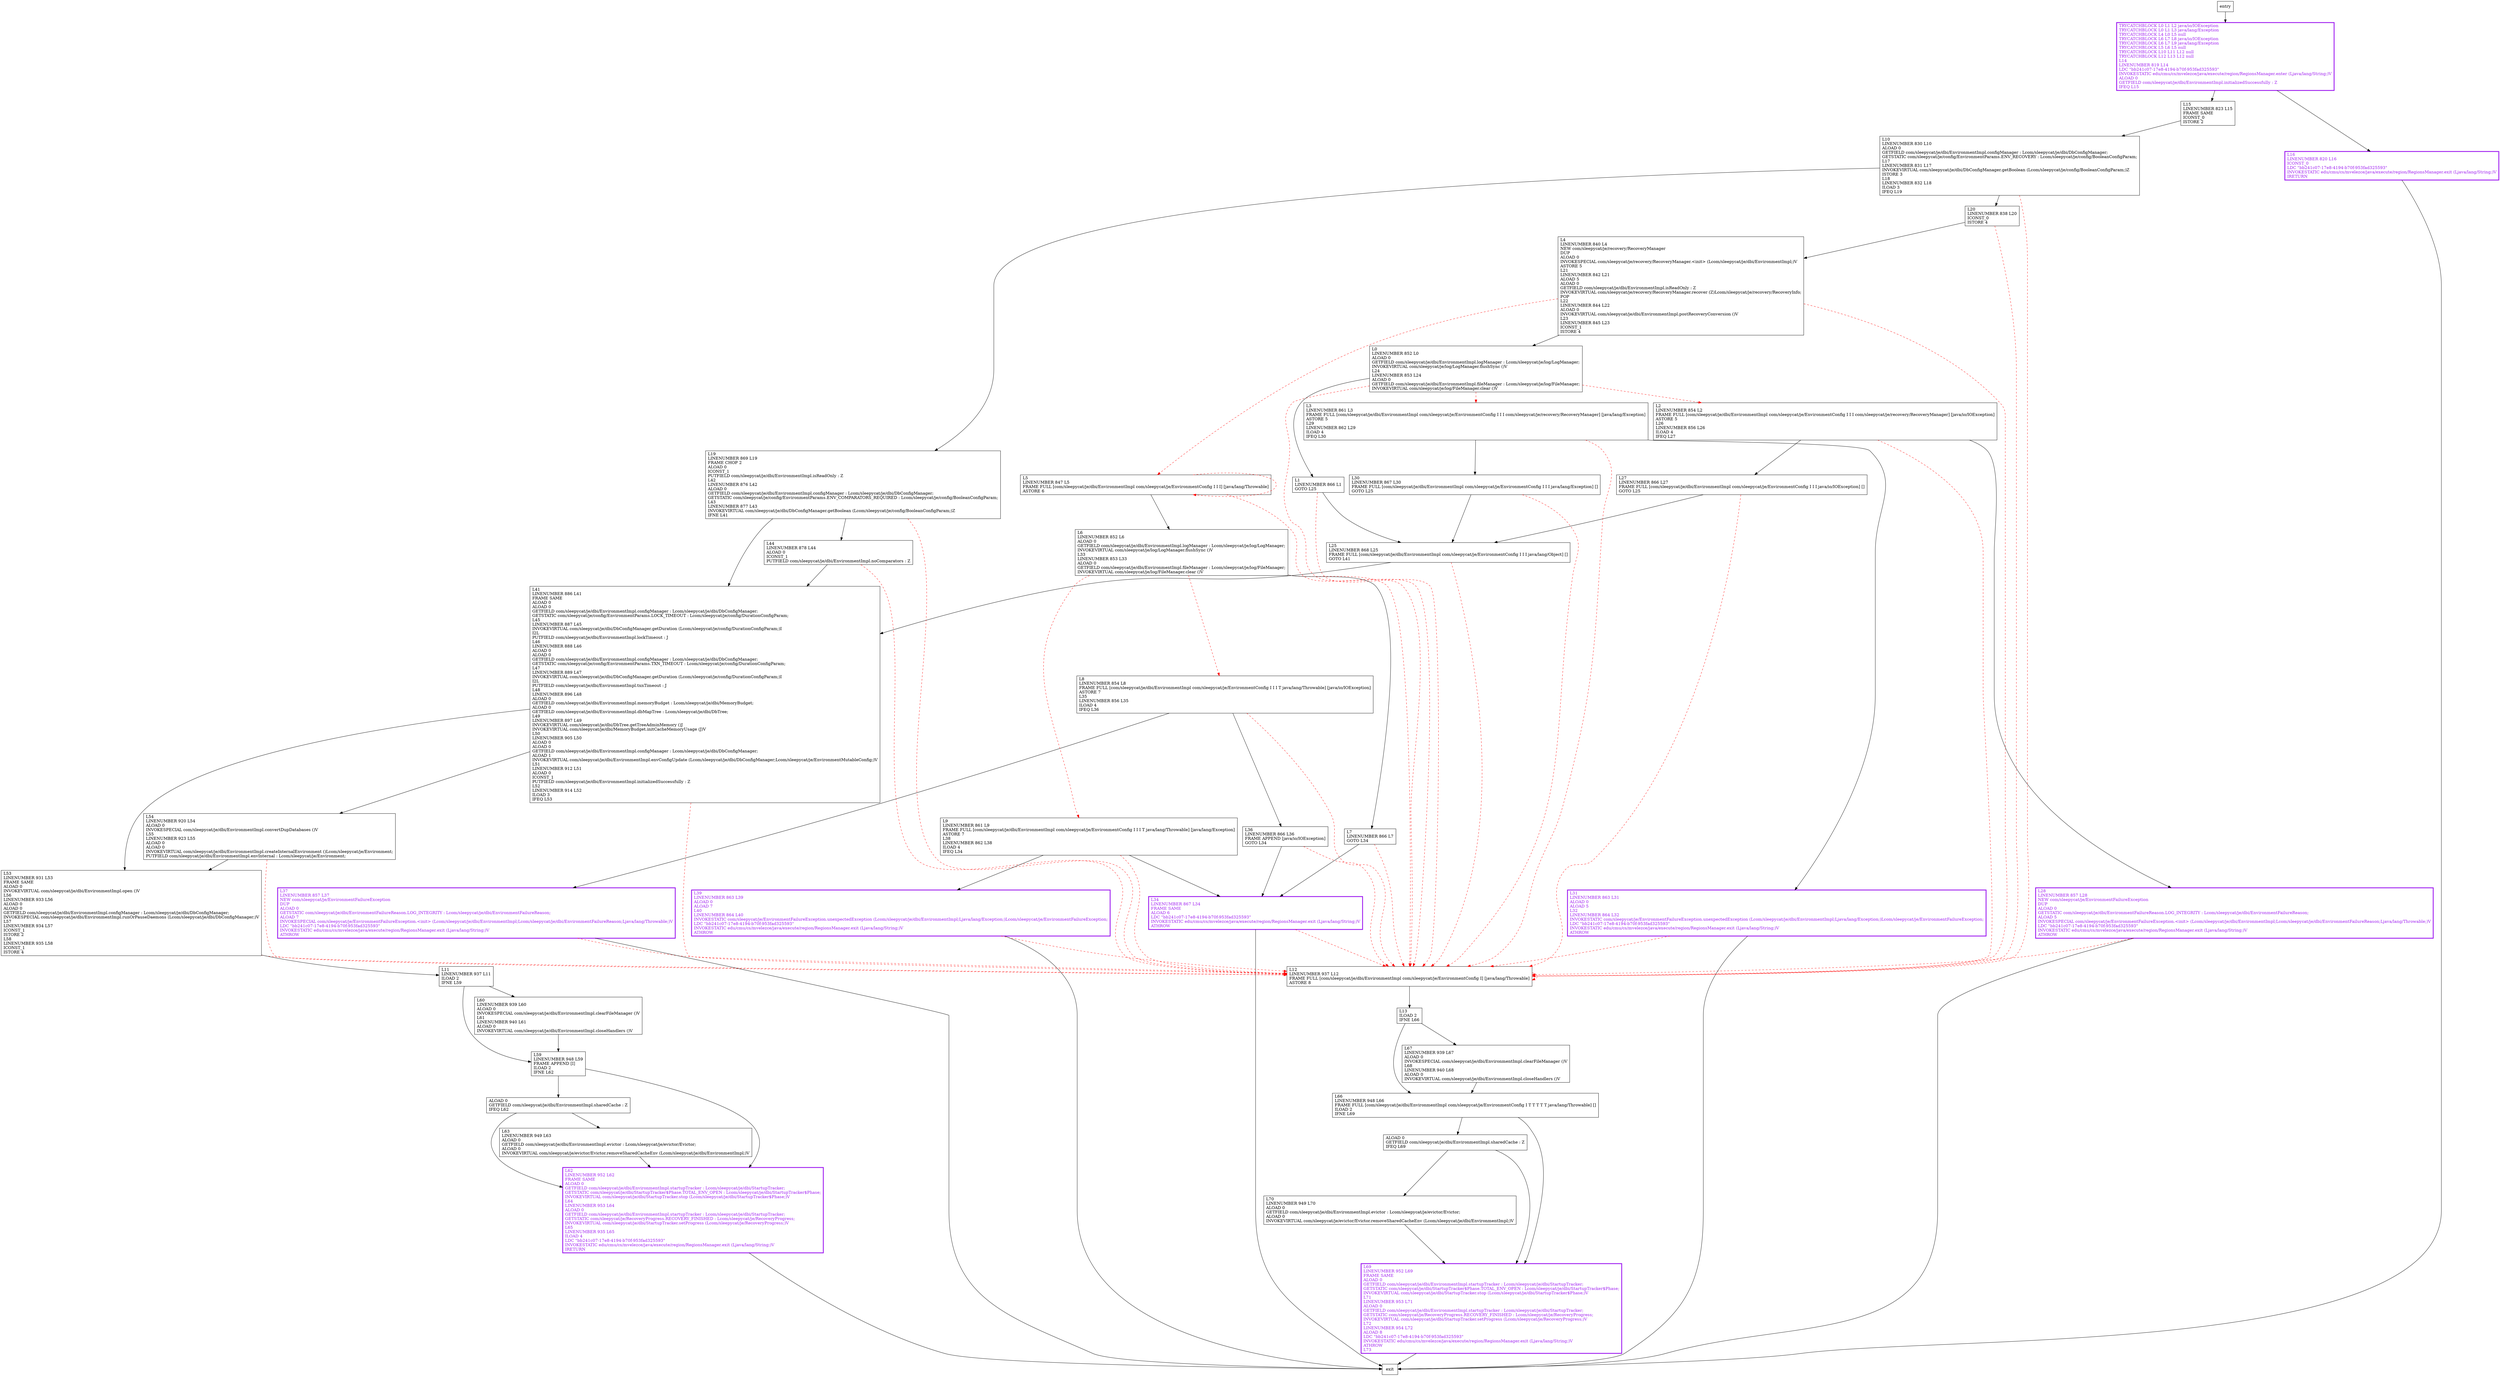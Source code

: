 digraph finishInit {
node [shape=record];
439156939 [label="L66\lLINENUMBER 948 L66\lFRAME FULL [com/sleepycat/je/dbi/EnvironmentImpl com/sleepycat/je/EnvironmentConfig I T T T T T java/lang/Throwable] []\lILOAD 2\lIFNE L69\l"];
2139912257 [label="L34\lLINENUMBER 867 L34\lFRAME SAME\lALOAD 6\lLDC \"bb241c07-17e8-4194-b70f-953fad325593\"\lINVOKESTATIC edu/cmu/cs/mvelezce/java/execute/region/RegionsManager.exit (Ljava/lang/String;)V\lATHROW\l"];
1697821374 [label="L5\lLINENUMBER 847 L5\lFRAME FULL [com/sleepycat/je/dbi/EnvironmentImpl com/sleepycat/je/EnvironmentConfig I I I] [java/lang/Throwable]\lASTORE 6\l"];
144261534 [label="L53\lLINENUMBER 931 L53\lFRAME SAME\lALOAD 0\lINVOKEVIRTUAL com/sleepycat/je/dbi/EnvironmentImpl.open ()V\lL56\lLINENUMBER 933 L56\lALOAD 0\lALOAD 0\lGETFIELD com/sleepycat/je/dbi/EnvironmentImpl.configManager : Lcom/sleepycat/je/dbi/DbConfigManager;\lINVOKESPECIAL com/sleepycat/je/dbi/EnvironmentImpl.runOrPauseDaemons (Lcom/sleepycat/je/dbi/DbConfigManager;)V\lL57\lLINENUMBER 934 L57\lICONST_1\lISTORE 2\lL58\lLINENUMBER 935 L58\lICONST_1\lISTORE 4\l"];
606679334 [label="L54\lLINENUMBER 920 L54\lALOAD 0\lINVOKESPECIAL com/sleepycat/je/dbi/EnvironmentImpl.convertDupDatabases ()V\lL55\lLINENUMBER 923 L55\lALOAD 0\lALOAD 0\lINVOKEVIRTUAL com/sleepycat/je/dbi/EnvironmentImpl.createInternalEnvironment ()Lcom/sleepycat/je/Environment;\lPUTFIELD com/sleepycat/je/dbi/EnvironmentImpl.envInternal : Lcom/sleepycat/je/Environment;\l"];
934778394 [label="L8\lLINENUMBER 854 L8\lFRAME FULL [com/sleepycat/je/dbi/EnvironmentImpl com/sleepycat/je/EnvironmentConfig I I I T java/lang/Throwable] [java/io/IOException]\lASTORE 7\lL35\lLINENUMBER 856 L35\lILOAD 4\lIFEQ L36\l"];
86845602 [label="L60\lLINENUMBER 939 L60\lALOAD 0\lINVOKESPECIAL com/sleepycat/je/dbi/EnvironmentImpl.clearFileManager ()V\lL61\lLINENUMBER 940 L61\lALOAD 0\lINVOKEVIRTUAL com/sleepycat/je/dbi/EnvironmentImpl.closeHandlers ()V\l"];
1782812661 [label="L13\lILOAD 2\lIFNE L66\l"];
1252388805 [label="L10\lLINENUMBER 830 L10\lALOAD 0\lGETFIELD com/sleepycat/je/dbi/EnvironmentImpl.configManager : Lcom/sleepycat/je/dbi/DbConfigManager;\lGETSTATIC com/sleepycat/je/config/EnvironmentParams.ENV_RECOVERY : Lcom/sleepycat/je/config/BooleanConfigParam;\lL17\lLINENUMBER 831 L17\lINVOKEVIRTUAL com/sleepycat/je/dbi/DbConfigManager.getBoolean (Lcom/sleepycat/je/config/BooleanConfigParam;)Z\lISTORE 3\lL18\lLINENUMBER 832 L18\lILOAD 3\lIFEQ L19\l"];
1930867745 [label="L25\lLINENUMBER 868 L25\lFRAME FULL [com/sleepycat/je/dbi/EnvironmentImpl com/sleepycat/je/EnvironmentConfig I I I java/lang/Object] []\lGOTO L41\l"];
1747184587 [label="L28\lLINENUMBER 857 L28\lNEW com/sleepycat/je/EnvironmentFailureException\lDUP\lALOAD 0\lGETSTATIC com/sleepycat/je/dbi/EnvironmentFailureReason.LOG_INTEGRITY : Lcom/sleepycat/je/dbi/EnvironmentFailureReason;\lALOAD 5\lINVOKESPECIAL com/sleepycat/je/EnvironmentFailureException.\<init\> (Lcom/sleepycat/je/dbi/EnvironmentImpl;Lcom/sleepycat/je/dbi/EnvironmentFailureReason;Ljava/lang/Throwable;)V\lLDC \"bb241c07-17e8-4194-b70f-953fad325593\"\lINVOKESTATIC edu/cmu/cs/mvelezce/java/execute/region/RegionsManager.exit (Ljava/lang/String;)V\lATHROW\l"];
443997510 [label="L39\lLINENUMBER 863 L39\lALOAD 0\lALOAD 7\lL40\lLINENUMBER 864 L40\lINVOKESTATIC com/sleepycat/je/EnvironmentFailureException.unexpectedException (Lcom/sleepycat/je/dbi/EnvironmentImpl;Ljava/lang/Exception;)Lcom/sleepycat/je/EnvironmentFailureException;\lLDC \"bb241c07-17e8-4194-b70f-953fad325593\"\lINVOKESTATIC edu/cmu/cs/mvelezce/java/execute/region/RegionsManager.exit (Ljava/lang/String;)V\lATHROW\l"];
1423653610 [label="L36\lLINENUMBER 866 L36\lFRAME APPEND [java/io/IOException]\lGOTO L34\l"];
187012717 [label="L44\lLINENUMBER 878 L44\lALOAD 0\lICONST_1\lPUTFIELD com/sleepycat/je/dbi/EnvironmentImpl.noComparators : Z\l"];
1197503760 [label="L9\lLINENUMBER 861 L9\lFRAME FULL [com/sleepycat/je/dbi/EnvironmentImpl com/sleepycat/je/EnvironmentConfig I I I T java/lang/Throwable] [java/lang/Exception]\lASTORE 7\lL38\lLINENUMBER 862 L38\lILOAD 4\lIFEQ L34\l"];
567965880 [label="L67\lLINENUMBER 939 L67\lALOAD 0\lINVOKESPECIAL com/sleepycat/je/dbi/EnvironmentImpl.clearFileManager ()V\lL68\lLINENUMBER 940 L68\lALOAD 0\lINVOKEVIRTUAL com/sleepycat/je/dbi/EnvironmentImpl.closeHandlers ()V\l"];
289470316 [label="L2\lLINENUMBER 854 L2\lFRAME FULL [com/sleepycat/je/dbi/EnvironmentImpl com/sleepycat/je/EnvironmentConfig I I I com/sleepycat/je/recovery/RecoveryManager] [java/io/IOException]\lASTORE 5\lL26\lLINENUMBER 856 L26\lILOAD 4\lIFEQ L27\l"];
572276884 [label="L59\lLINENUMBER 948 L59\lFRAME APPEND [I]\lILOAD 2\lIFNE L62\l"];
986413012 [label="L0\lLINENUMBER 852 L0\lALOAD 0\lGETFIELD com/sleepycat/je/dbi/EnvironmentImpl.logManager : Lcom/sleepycat/je/log/LogManager;\lINVOKEVIRTUAL com/sleepycat/je/log/LogManager.flushSync ()V\lL24\lLINENUMBER 853 L24\lALOAD 0\lGETFIELD com/sleepycat/je/dbi/EnvironmentImpl.fileManager : Lcom/sleepycat/je/log/FileManager;\lINVOKEVIRTUAL com/sleepycat/je/log/FileManager.clear ()V\l"];
143042345 [label="L31\lLINENUMBER 863 L31\lALOAD 0\lALOAD 5\lL32\lLINENUMBER 864 L32\lINVOKESTATIC com/sleepycat/je/EnvironmentFailureException.unexpectedException (Lcom/sleepycat/je/dbi/EnvironmentImpl;Ljava/lang/Exception;)Lcom/sleepycat/je/EnvironmentFailureException;\lLDC \"bb241c07-17e8-4194-b70f-953fad325593\"\lINVOKESTATIC edu/cmu/cs/mvelezce/java/execute/region/RegionsManager.exit (Ljava/lang/String;)V\lATHROW\l"];
111472697 [label="L41\lLINENUMBER 886 L41\lFRAME SAME\lALOAD 0\lALOAD 0\lGETFIELD com/sleepycat/je/dbi/EnvironmentImpl.configManager : Lcom/sleepycat/je/dbi/DbConfigManager;\lGETSTATIC com/sleepycat/je/config/EnvironmentParams.LOCK_TIMEOUT : Lcom/sleepycat/je/config/DurationConfigParam;\lL45\lLINENUMBER 887 L45\lINVOKEVIRTUAL com/sleepycat/je/dbi/DbConfigManager.getDuration (Lcom/sleepycat/je/config/DurationConfigParam;)I\lI2L\lPUTFIELD com/sleepycat/je/dbi/EnvironmentImpl.lockTimeout : J\lL46\lLINENUMBER 888 L46\lALOAD 0\lALOAD 0\lGETFIELD com/sleepycat/je/dbi/EnvironmentImpl.configManager : Lcom/sleepycat/je/dbi/DbConfigManager;\lGETSTATIC com/sleepycat/je/config/EnvironmentParams.TXN_TIMEOUT : Lcom/sleepycat/je/config/DurationConfigParam;\lL47\lLINENUMBER 889 L47\lINVOKEVIRTUAL com/sleepycat/je/dbi/DbConfigManager.getDuration (Lcom/sleepycat/je/config/DurationConfigParam;)I\lI2L\lPUTFIELD com/sleepycat/je/dbi/EnvironmentImpl.txnTimeout : J\lL48\lLINENUMBER 896 L48\lALOAD 0\lGETFIELD com/sleepycat/je/dbi/EnvironmentImpl.memoryBudget : Lcom/sleepycat/je/dbi/MemoryBudget;\lALOAD 0\lGETFIELD com/sleepycat/je/dbi/EnvironmentImpl.dbMapTree : Lcom/sleepycat/je/dbi/DbTree;\lL49\lLINENUMBER 897 L49\lINVOKEVIRTUAL com/sleepycat/je/dbi/DbTree.getTreeAdminMemory ()J\lINVOKEVIRTUAL com/sleepycat/je/dbi/MemoryBudget.initCacheMemoryUsage (J)V\lL50\lLINENUMBER 905 L50\lALOAD 0\lALOAD 0\lGETFIELD com/sleepycat/je/dbi/EnvironmentImpl.configManager : Lcom/sleepycat/je/dbi/DbConfigManager;\lALOAD 1\lINVOKEVIRTUAL com/sleepycat/je/dbi/EnvironmentImpl.envConfigUpdate (Lcom/sleepycat/je/dbi/DbConfigManager;Lcom/sleepycat/je/EnvironmentMutableConfig;)V\lL51\lLINENUMBER 912 L51\lALOAD 0\lICONST_1\lPUTFIELD com/sleepycat/je/dbi/EnvironmentImpl.initializedSuccessfully : Z\lL52\lLINENUMBER 914 L52\lILOAD 3\lIFEQ L53\l"];
785360841 [label="L12\lLINENUMBER 937 L12\lFRAME FULL [com/sleepycat/je/dbi/EnvironmentImpl com/sleepycat/je/EnvironmentConfig I] [java/lang/Throwable]\lASTORE 8\l"];
808679931 [label="L27\lLINENUMBER 866 L27\lFRAME FULL [com/sleepycat/je/dbi/EnvironmentImpl com/sleepycat/je/EnvironmentConfig I I I java/io/IOException] []\lGOTO L25\l"];
637740567 [label="L70\lLINENUMBER 949 L70\lALOAD 0\lGETFIELD com/sleepycat/je/dbi/EnvironmentImpl.evictor : Lcom/sleepycat/je/evictor/Evictor;\lALOAD 0\lINVOKEVIRTUAL com/sleepycat/je/evictor/Evictor.removeSharedCacheEnv (Lcom/sleepycat/je/dbi/EnvironmentImpl;)V\l"];
1714933731 [label="L19\lLINENUMBER 869 L19\lFRAME CHOP 2\lALOAD 0\lICONST_1\lPUTFIELD com/sleepycat/je/dbi/EnvironmentImpl.isReadOnly : Z\lL42\lLINENUMBER 876 L42\lALOAD 0\lGETFIELD com/sleepycat/je/dbi/EnvironmentImpl.configManager : Lcom/sleepycat/je/dbi/DbConfigManager;\lGETSTATIC com/sleepycat/je/config/EnvironmentParams.ENV_COMPARATORS_REQUIRED : Lcom/sleepycat/je/config/BooleanConfigParam;\lL43\lLINENUMBER 877 L43\lINVOKEVIRTUAL com/sleepycat/je/dbi/DbConfigManager.getBoolean (Lcom/sleepycat/je/config/BooleanConfigParam;)Z\lIFNE L41\l"];
1961559674 [label="L1\lLINENUMBER 866 L1\lGOTO L25\l"];
259886783 [label="L15\lLINENUMBER 823 L15\lFRAME SAME\lICONST_0\lISTORE 2\l"];
1316468090 [label="L30\lLINENUMBER 867 L30\lFRAME FULL [com/sleepycat/je/dbi/EnvironmentImpl com/sleepycat/je/EnvironmentConfig I I I java/lang/Exception] []\lGOTO L25\l"];
226942422 [label="L62\lLINENUMBER 952 L62\lFRAME SAME\lALOAD 0\lGETFIELD com/sleepycat/je/dbi/EnvironmentImpl.startupTracker : Lcom/sleepycat/je/dbi/StartupTracker;\lGETSTATIC com/sleepycat/je/dbi/StartupTracker$Phase.TOTAL_ENV_OPEN : Lcom/sleepycat/je/dbi/StartupTracker$Phase;\lINVOKEVIRTUAL com/sleepycat/je/dbi/StartupTracker.stop (Lcom/sleepycat/je/dbi/StartupTracker$Phase;)V\lL64\lLINENUMBER 953 L64\lALOAD 0\lGETFIELD com/sleepycat/je/dbi/EnvironmentImpl.startupTracker : Lcom/sleepycat/je/dbi/StartupTracker;\lGETSTATIC com/sleepycat/je/RecoveryProgress.RECOVERY_FINISHED : Lcom/sleepycat/je/RecoveryProgress;\lINVOKEVIRTUAL com/sleepycat/je/dbi/StartupTracker.setProgress (Lcom/sleepycat/je/RecoveryProgress;)V\lL65\lLINENUMBER 935 L65\lILOAD 4\lLDC \"bb241c07-17e8-4194-b70f-953fad325593\"\lINVOKESTATIC edu/cmu/cs/mvelezce/java/execute/region/RegionsManager.exit (Ljava/lang/String;)V\lIRETURN\l"];
1269077425 [label="L7\lLINENUMBER 866 L7\lGOTO L34\l"];
676463139 [label="L3\lLINENUMBER 861 L3\lFRAME FULL [com/sleepycat/je/dbi/EnvironmentImpl com/sleepycat/je/EnvironmentConfig I I I com/sleepycat/je/recovery/RecoveryManager] [java/lang/Exception]\lASTORE 5\lL29\lLINENUMBER 862 L29\lILOAD 4\lIFEQ L30\l"];
285067511 [label="L20\lLINENUMBER 838 L20\lICONST_0\lISTORE 4\l"];
890623847 [label="L16\lLINENUMBER 820 L16\lICONST_0\lLDC \"bb241c07-17e8-4194-b70f-953fad325593\"\lINVOKESTATIC edu/cmu/cs/mvelezce/java/execute/region/RegionsManager.exit (Ljava/lang/String;)V\lIRETURN\l"];
1635945724 [label="L63\lLINENUMBER 949 L63\lALOAD 0\lGETFIELD com/sleepycat/je/dbi/EnvironmentImpl.evictor : Lcom/sleepycat/je/evictor/Evictor;\lALOAD 0\lINVOKEVIRTUAL com/sleepycat/je/evictor/Evictor.removeSharedCacheEnv (Lcom/sleepycat/je/dbi/EnvironmentImpl;)V\l"];
1615556856 [label="ALOAD 0\lGETFIELD com/sleepycat/je/dbi/EnvironmentImpl.sharedCache : Z\lIFEQ L62\l"];
1762268203 [label="TRYCATCHBLOCK L0 L1 L2 java/io/IOException\lTRYCATCHBLOCK L0 L1 L3 java/lang/Exception\lTRYCATCHBLOCK L4 L0 L5 null\lTRYCATCHBLOCK L6 L7 L8 java/io/IOException\lTRYCATCHBLOCK L6 L7 L9 java/lang/Exception\lTRYCATCHBLOCK L5 L6 L5 null\lTRYCATCHBLOCK L10 L11 L12 null\lTRYCATCHBLOCK L12 L13 L12 null\lL14\lLINENUMBER 819 L14\lLDC \"bb241c07-17e8-4194-b70f-953fad325593\"\lINVOKESTATIC edu/cmu/cs/mvelezce/java/execute/region/RegionsManager.enter (Ljava/lang/String;)V\lALOAD 0\lGETFIELD com/sleepycat/je/dbi/EnvironmentImpl.initializedSuccessfully : Z\lIFEQ L15\l"];
1424919434 [label="ALOAD 0\lGETFIELD com/sleepycat/je/dbi/EnvironmentImpl.sharedCache : Z\lIFEQ L69\l"];
1237755178 [label="L4\lLINENUMBER 840 L4\lNEW com/sleepycat/je/recovery/RecoveryManager\lDUP\lALOAD 0\lINVOKESPECIAL com/sleepycat/je/recovery/RecoveryManager.\<init\> (Lcom/sleepycat/je/dbi/EnvironmentImpl;)V\lASTORE 5\lL21\lLINENUMBER 842 L21\lALOAD 5\lALOAD 0\lGETFIELD com/sleepycat/je/dbi/EnvironmentImpl.isReadOnly : Z\lINVOKEVIRTUAL com/sleepycat/je/recovery/RecoveryManager.recover (Z)Lcom/sleepycat/je/recovery/RecoveryInfo;\lPOP\lL22\lLINENUMBER 844 L22\lALOAD 0\lINVOKEVIRTUAL com/sleepycat/je/dbi/EnvironmentImpl.postRecoveryConversion ()V\lL23\lLINENUMBER 845 L23\lICONST_1\lISTORE 4\l"];
1935655651 [label="L6\lLINENUMBER 852 L6\lALOAD 0\lGETFIELD com/sleepycat/je/dbi/EnvironmentImpl.logManager : Lcom/sleepycat/je/log/LogManager;\lINVOKEVIRTUAL com/sleepycat/je/log/LogManager.flushSync ()V\lL33\lLINENUMBER 853 L33\lALOAD 0\lGETFIELD com/sleepycat/je/dbi/EnvironmentImpl.fileManager : Lcom/sleepycat/je/log/FileManager;\lINVOKEVIRTUAL com/sleepycat/je/log/FileManager.clear ()V\l"];
625205821 [label="L11\lLINENUMBER 937 L11\lILOAD 2\lIFNE L59\l"];
661948782 [label="L37\lLINENUMBER 857 L37\lNEW com/sleepycat/je/EnvironmentFailureException\lDUP\lALOAD 0\lGETSTATIC com/sleepycat/je/dbi/EnvironmentFailureReason.LOG_INTEGRITY : Lcom/sleepycat/je/dbi/EnvironmentFailureReason;\lALOAD 7\lINVOKESPECIAL com/sleepycat/je/EnvironmentFailureException.\<init\> (Lcom/sleepycat/je/dbi/EnvironmentImpl;Lcom/sleepycat/je/dbi/EnvironmentFailureReason;Ljava/lang/Throwable;)V\lLDC \"bb241c07-17e8-4194-b70f-953fad325593\"\lINVOKESTATIC edu/cmu/cs/mvelezce/java/execute/region/RegionsManager.exit (Ljava/lang/String;)V\lATHROW\l"];
561907253 [label="L69\lLINENUMBER 952 L69\lFRAME SAME\lALOAD 0\lGETFIELD com/sleepycat/je/dbi/EnvironmentImpl.startupTracker : Lcom/sleepycat/je/dbi/StartupTracker;\lGETSTATIC com/sleepycat/je/dbi/StartupTracker$Phase.TOTAL_ENV_OPEN : Lcom/sleepycat/je/dbi/StartupTracker$Phase;\lINVOKEVIRTUAL com/sleepycat/je/dbi/StartupTracker.stop (Lcom/sleepycat/je/dbi/StartupTracker$Phase;)V\lL71\lLINENUMBER 953 L71\lALOAD 0\lGETFIELD com/sleepycat/je/dbi/EnvironmentImpl.startupTracker : Lcom/sleepycat/je/dbi/StartupTracker;\lGETSTATIC com/sleepycat/je/RecoveryProgress.RECOVERY_FINISHED : Lcom/sleepycat/je/RecoveryProgress;\lINVOKEVIRTUAL com/sleepycat/je/dbi/StartupTracker.setProgress (Lcom/sleepycat/je/RecoveryProgress;)V\lL72\lLINENUMBER 954 L72\lALOAD 8\lLDC \"bb241c07-17e8-4194-b70f-953fad325593\"\lINVOKESTATIC edu/cmu/cs/mvelezce/java/execute/region/RegionsManager.exit (Ljava/lang/String;)V\lATHROW\lL73\l"];
entry;
exit;
439156939 -> 1424919434
439156939 -> 561907253
2139912257 -> exit
2139912257 -> 785360841 [style=dashed, color=red]
1697821374 -> 1697821374 [style=dashed, color=red]
1697821374 -> 785360841 [style=dashed, color=red]
1697821374 -> 1935655651
144261534 -> 785360841 [style=dashed, color=red]
144261534 -> 625205821
606679334 -> 144261534
606679334 -> 785360841 [style=dashed, color=red]
934778394 -> 1423653610
934778394 -> 785360841 [style=dashed, color=red]
934778394 -> 661948782
86845602 -> 572276884
1782812661 -> 439156939
1782812661 -> 567965880
1252388805 -> 285067511
1252388805 -> 785360841 [style=dashed, color=red]
1252388805 -> 1714933731
1930867745 -> 111472697
1930867745 -> 785360841 [style=dashed, color=red]
1747184587 -> exit
1747184587 -> 785360841 [style=dashed, color=red]
443997510 -> exit
443997510 -> 785360841 [style=dashed, color=red]
1423653610 -> 2139912257
1423653610 -> 785360841 [style=dashed, color=red]
187012717 -> 111472697
187012717 -> 785360841 [style=dashed, color=red]
1197503760 -> 2139912257
1197503760 -> 443997510
1197503760 -> 785360841 [style=dashed, color=red]
567965880 -> 439156939
289470316 -> 1747184587
289470316 -> 808679931
289470316 -> 785360841 [style=dashed, color=red]
572276884 -> 226942422
572276884 -> 1615556856
986413012 -> 289470316 [style=dashed, color=red]
986413012 -> 676463139 [style=dashed, color=red]
986413012 -> 785360841 [style=dashed, color=red]
986413012 -> 1961559674
143042345 -> exit
143042345 -> 785360841 [style=dashed, color=red]
111472697 -> 144261534
111472697 -> 606679334
111472697 -> 785360841 [style=dashed, color=red]
785360841 -> 785360841 [style=dashed, color=red]
785360841 -> 1782812661
808679931 -> 1930867745
808679931 -> 785360841 [style=dashed, color=red]
637740567 -> 561907253
1714933731 -> 111472697
1714933731 -> 187012717
1714933731 -> 785360841 [style=dashed, color=red]
1961559674 -> 1930867745
1961559674 -> 785360841 [style=dashed, color=red]
259886783 -> 1252388805
entry -> 1762268203
1316468090 -> 1930867745
1316468090 -> 785360841 [style=dashed, color=red]
226942422 -> exit
1269077425 -> 2139912257
1269077425 -> 785360841 [style=dashed, color=red]
676463139 -> 1316468090
676463139 -> 143042345
676463139 -> 785360841 [style=dashed, color=red]
285067511 -> 785360841 [style=dashed, color=red]
285067511 -> 1237755178
890623847 -> exit
1635945724 -> 226942422
1615556856 -> 226942422
1615556856 -> 1635945724
1762268203 -> 890623847
1762268203 -> 259886783
1424919434 -> 637740567
1424919434 -> 561907253
1237755178 -> 1697821374 [style=dashed, color=red]
1237755178 -> 986413012
1237755178 -> 785360841 [style=dashed, color=red]
1935655651 -> 1269077425
1935655651 -> 934778394 [style=dashed, color=red]
1935655651 -> 1197503760 [style=dashed, color=red]
1935655651 -> 785360841 [style=dashed, color=red]
625205821 -> 572276884
625205821 -> 86845602
661948782 -> exit
661948782 -> 785360841 [style=dashed, color=red]
561907253 -> exit
2139912257[fontcolor="purple", penwidth=3, color="purple"];
1747184587[fontcolor="purple", penwidth=3, color="purple"];
443997510[fontcolor="purple", penwidth=3, color="purple"];
226942422[fontcolor="purple", penwidth=3, color="purple"];
143042345[fontcolor="purple", penwidth=3, color="purple"];
890623847[fontcolor="purple", penwidth=3, color="purple"];
1762268203[fontcolor="purple", penwidth=3, color="purple"];
661948782[fontcolor="purple", penwidth=3, color="purple"];
561907253[fontcolor="purple", penwidth=3, color="purple"];
}
